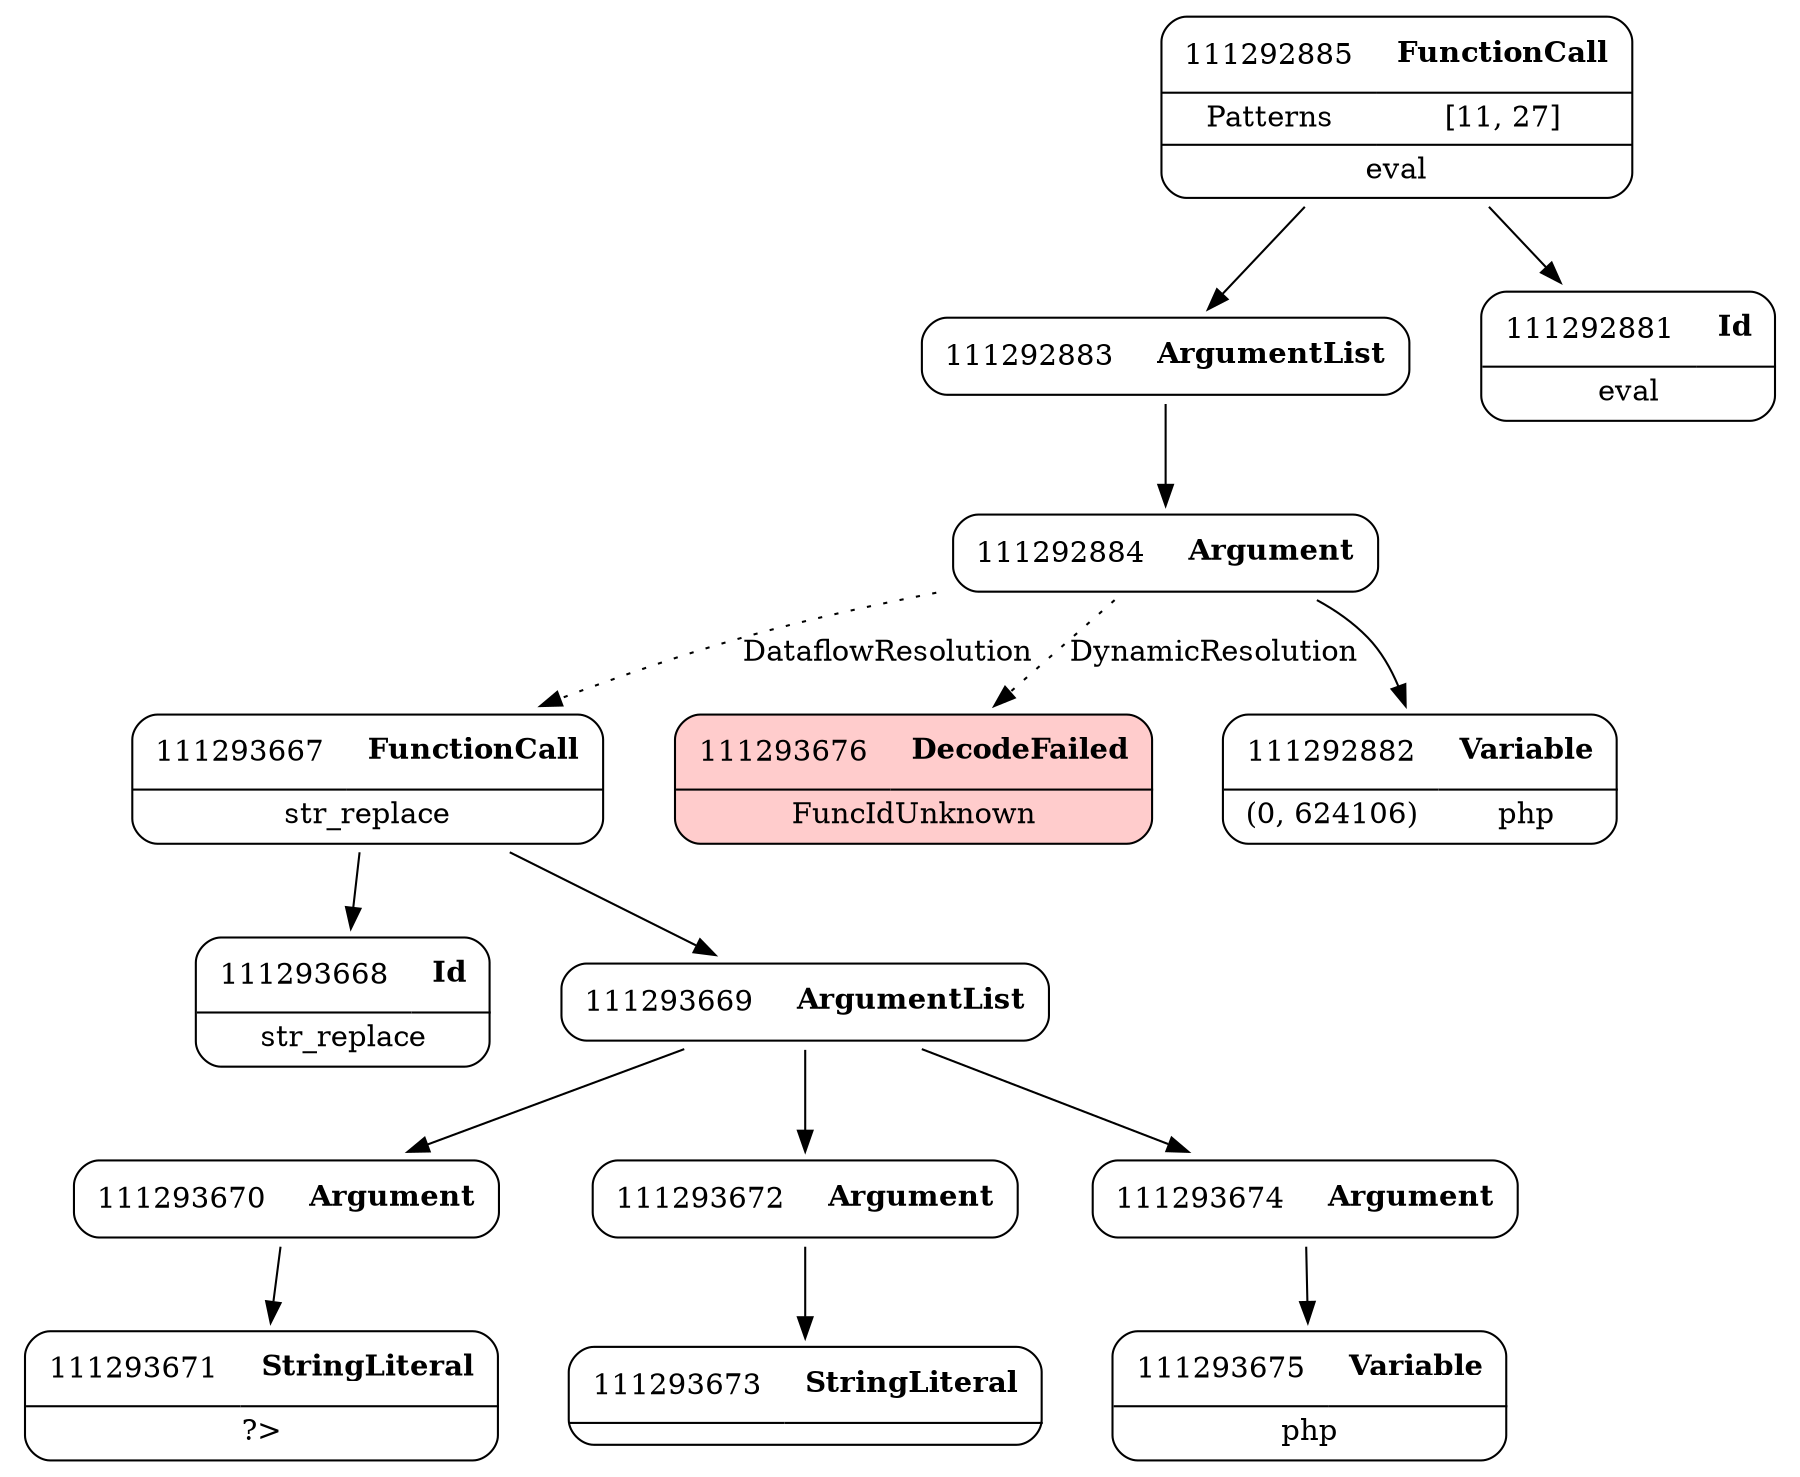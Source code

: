 digraph ast {
node [shape=none];
111293667 [label=<<TABLE border='1' cellspacing='0' cellpadding='10' style='rounded' ><TR><TD border='0'>111293667</TD><TD border='0'><B>FunctionCall</B></TD></TR><HR/><TR><TD border='0' cellpadding='5' colspan='2'>str_replace</TD></TR></TABLE>>];
111293667 -> 111293668 [weight=2];
111293667 -> 111293669 [weight=2];
111293670 [label=<<TABLE border='1' cellspacing='0' cellpadding='10' style='rounded' ><TR><TD border='0'>111293670</TD><TD border='0'><B>Argument</B></TD></TR></TABLE>>];
111293670 -> 111293671 [weight=2];
111293671 [label=<<TABLE border='1' cellspacing='0' cellpadding='10' style='rounded' ><TR><TD border='0'>111293671</TD><TD border='0'><B>StringLiteral</B></TD></TR><HR/><TR><TD border='0' cellpadding='5' colspan='2'>?&gt;</TD></TR></TABLE>>];
111293668 [label=<<TABLE border='1' cellspacing='0' cellpadding='10' style='rounded' ><TR><TD border='0'>111293668</TD><TD border='0'><B>Id</B></TD></TR><HR/><TR><TD border='0' cellpadding='5' colspan='2'>str_replace</TD></TR></TABLE>>];
111293669 [label=<<TABLE border='1' cellspacing='0' cellpadding='10' style='rounded' ><TR><TD border='0'>111293669</TD><TD border='0'><B>ArgumentList</B></TD></TR></TABLE>>];
111293669 -> 111293670 [weight=2];
111293669 -> 111293672 [weight=2];
111293669 -> 111293674 [weight=2];
111293674 [label=<<TABLE border='1' cellspacing='0' cellpadding='10' style='rounded' ><TR><TD border='0'>111293674</TD><TD border='0'><B>Argument</B></TD></TR></TABLE>>];
111293674 -> 111293675 [weight=2];
111293675 [label=<<TABLE border='1' cellspacing='0' cellpadding='10' style='rounded' ><TR><TD border='0'>111293675</TD><TD border='0'><B>Variable</B></TD></TR><HR/><TR><TD border='0' cellpadding='5' colspan='2'>php</TD></TR></TABLE>>];
111293672 [label=<<TABLE border='1' cellspacing='0' cellpadding='10' style='rounded' ><TR><TD border='0'>111293672</TD><TD border='0'><B>Argument</B></TD></TR></TABLE>>];
111293672 -> 111293673 [weight=2];
111293673 [label=<<TABLE border='1' cellspacing='0' cellpadding='10' style='rounded' ><TR><TD border='0'>111293673</TD><TD border='0'><B>StringLiteral</B></TD></TR><HR/><TR><TD border='0' cellpadding='5' colspan='2'></TD></TR></TABLE>>];
111293676 [label=<<TABLE border='1' cellspacing='0' cellpadding='10' style='rounded' bgcolor='#FFCCCC' ><TR><TD border='0'>111293676</TD><TD border='0'><B>DecodeFailed</B></TD></TR><HR/><TR><TD border='0' cellpadding='5' colspan='2'>FuncIdUnknown</TD></TR></TABLE>>];
111292882 [label=<<TABLE border='1' cellspacing='0' cellpadding='10' style='rounded' ><TR><TD border='0'>111292882</TD><TD border='0'><B>Variable</B></TD></TR><HR/><TR><TD border='0' cellpadding='5'>(0, 624106)</TD><TD border='0' cellpadding='5'>php</TD></TR></TABLE>>];
111292883 [label=<<TABLE border='1' cellspacing='0' cellpadding='10' style='rounded' ><TR><TD border='0'>111292883</TD><TD border='0'><B>ArgumentList</B></TD></TR></TABLE>>];
111292883 -> 111292884 [weight=2];
111292881 [label=<<TABLE border='1' cellspacing='0' cellpadding='10' style='rounded' ><TR><TD border='0'>111292881</TD><TD border='0'><B>Id</B></TD></TR><HR/><TR><TD border='0' cellpadding='5' colspan='2'>eval</TD></TR></TABLE>>];
111292884 [label=<<TABLE border='1' cellspacing='0' cellpadding='10' style='rounded' ><TR><TD border='0'>111292884</TD><TD border='0'><B>Argument</B></TD></TR></TABLE>>];
111292884 -> 111292882 [weight=2];
111292884 -> 111293676 [style=dotted,label=DynamicResolution];
111292884 -> 111293667 [style=dotted,label=DataflowResolution];
111292885 [label=<<TABLE border='1' cellspacing='0' cellpadding='10' style='rounded' ><TR><TD border='0'>111292885</TD><TD border='0'><B>FunctionCall</B></TD></TR><HR/><TR><TD border='0' cellpadding='5'>Patterns</TD><TD border='0' cellpadding='5'>[11, 27]</TD></TR><HR/><TR><TD border='0' cellpadding='5' colspan='2'>eval</TD></TR></TABLE>>];
111292885 -> 111292881 [weight=2];
111292885 -> 111292883 [weight=2];
}
